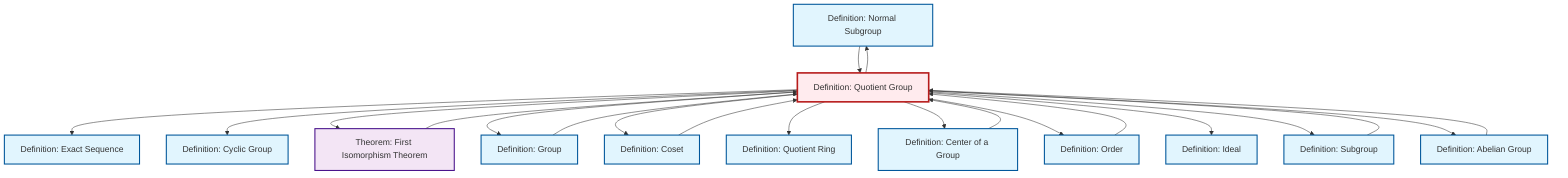 graph TD
    classDef definition fill:#e1f5fe,stroke:#01579b,stroke-width:2px
    classDef theorem fill:#f3e5f5,stroke:#4a148c,stroke-width:2px
    classDef axiom fill:#fff3e0,stroke:#e65100,stroke-width:2px
    classDef example fill:#e8f5e9,stroke:#1b5e20,stroke-width:2px
    classDef current fill:#ffebee,stroke:#b71c1c,stroke-width:3px
    def-normal-subgroup["Definition: Normal Subgroup"]:::definition
    def-cyclic-group["Definition: Cyclic Group"]:::definition
    def-exact-sequence["Definition: Exact Sequence"]:::definition
    def-abelian-group["Definition: Abelian Group"]:::definition
    def-coset["Definition: Coset"]:::definition
    def-order["Definition: Order"]:::definition
    def-subgroup["Definition: Subgroup"]:::definition
    thm-first-isomorphism["Theorem: First Isomorphism Theorem"]:::theorem
    def-group["Definition: Group"]:::definition
    def-ideal["Definition: Ideal"]:::definition
    def-center-of-group["Definition: Center of a Group"]:::definition
    def-quotient-ring["Definition: Quotient Ring"]:::definition
    def-quotient-group["Definition: Quotient Group"]:::definition
    def-quotient-group --> def-exact-sequence
    def-subgroup --> def-quotient-group
    def-quotient-group --> def-cyclic-group
    def-quotient-group --> thm-first-isomorphism
    def-quotient-group --> def-group
    def-quotient-group --> def-coset
    thm-first-isomorphism --> def-quotient-group
    def-quotient-group --> def-quotient-ring
    def-quotient-group --> def-center-of-group
    def-coset --> def-quotient-group
    def-quotient-group --> def-order
    def-quotient-group --> def-ideal
    def-quotient-group --> def-subgroup
    def-center-of-group --> def-quotient-group
    def-order --> def-quotient-group
    def-group --> def-quotient-group
    def-quotient-group --> def-normal-subgroup
    def-normal-subgroup --> def-quotient-group
    def-abelian-group --> def-quotient-group
    def-quotient-group --> def-abelian-group
    class def-quotient-group current
